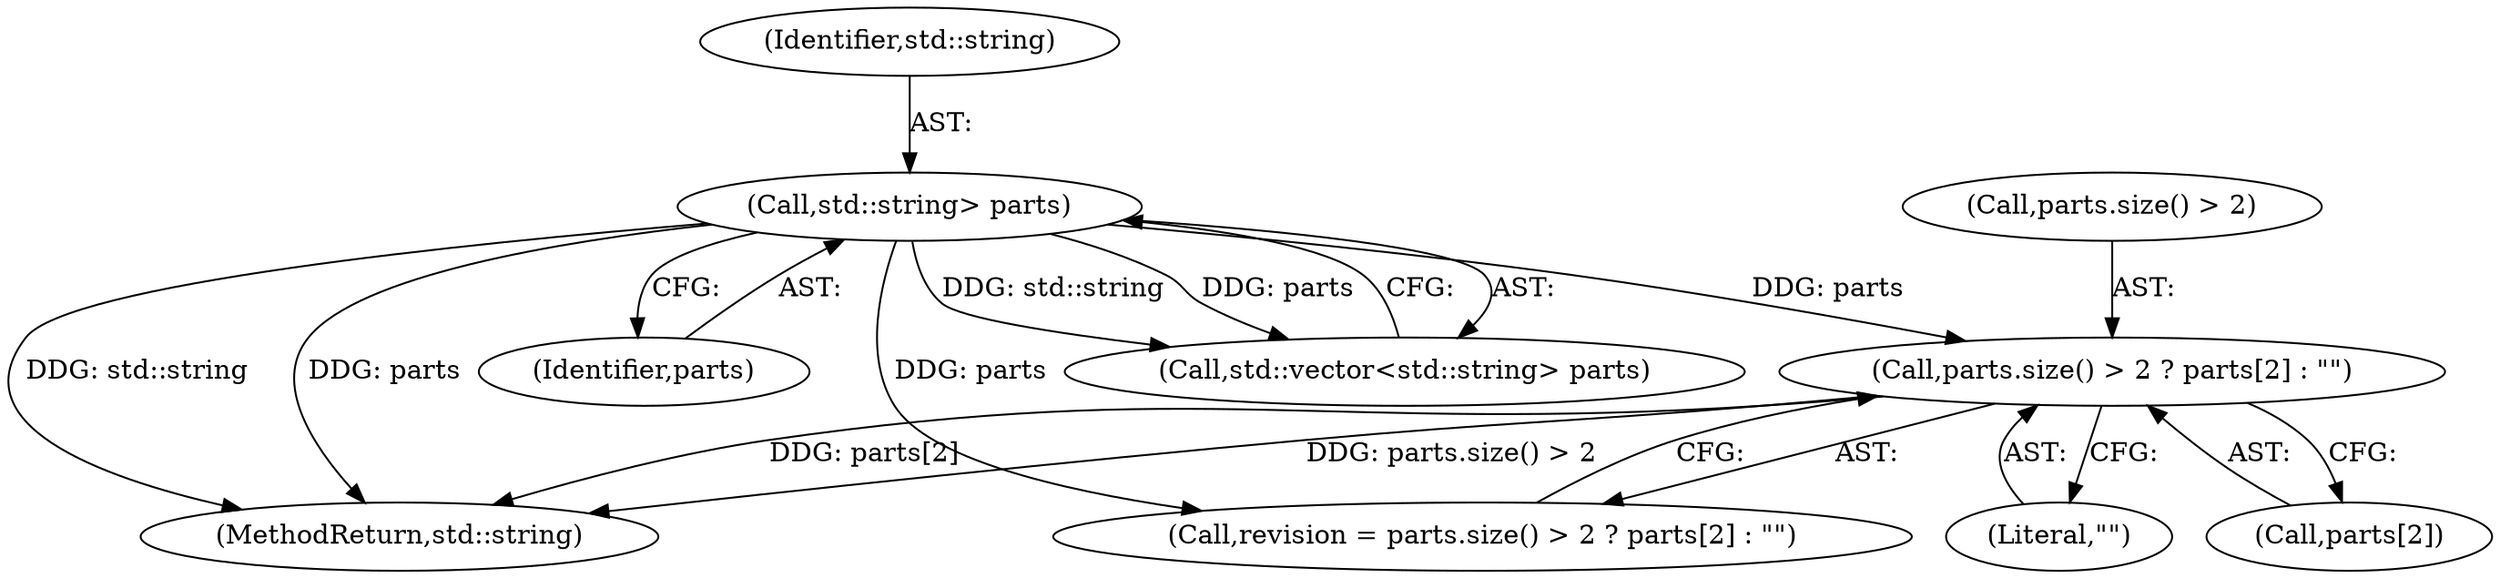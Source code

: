 digraph "1_Chrome_eea3300239f0b53e172a320eb8de59d0bea65f27_10@array" {
"1000122" [label="(Call,parts.size() > 2 ? parts[2] : \"\")"];
"1000111" [label="(Call,std::string> parts)"];
"1000129" [label="(Literal,\"\")"];
"1000113" [label="(Identifier,parts)"];
"1000122" [label="(Call,parts.size() > 2 ? parts[2] : \"\")"];
"1000142" [label="(MethodReturn,std::string)"];
"1000126" [label="(Call,parts[2])"];
"1000109" [label="(Call,std::vector<std::string> parts)"];
"1000111" [label="(Call,std::string> parts)"];
"1000123" [label="(Call,parts.size() > 2)"];
"1000120" [label="(Call,revision = parts.size() > 2 ? parts[2] : \"\")"];
"1000112" [label="(Identifier,std::string)"];
"1000122" -> "1000120"  [label="AST: "];
"1000122" -> "1000126"  [label="CFG: "];
"1000122" -> "1000129"  [label="CFG: "];
"1000123" -> "1000122"  [label="AST: "];
"1000126" -> "1000122"  [label="AST: "];
"1000129" -> "1000122"  [label="AST: "];
"1000120" -> "1000122"  [label="CFG: "];
"1000122" -> "1000142"  [label="DDG: parts[2]"];
"1000122" -> "1000142"  [label="DDG: parts.size() > 2"];
"1000111" -> "1000122"  [label="DDG: parts"];
"1000111" -> "1000109"  [label="AST: "];
"1000111" -> "1000113"  [label="CFG: "];
"1000112" -> "1000111"  [label="AST: "];
"1000113" -> "1000111"  [label="AST: "];
"1000109" -> "1000111"  [label="CFG: "];
"1000111" -> "1000142"  [label="DDG: std::string"];
"1000111" -> "1000142"  [label="DDG: parts"];
"1000111" -> "1000109"  [label="DDG: std::string"];
"1000111" -> "1000109"  [label="DDG: parts"];
"1000111" -> "1000120"  [label="DDG: parts"];
}
